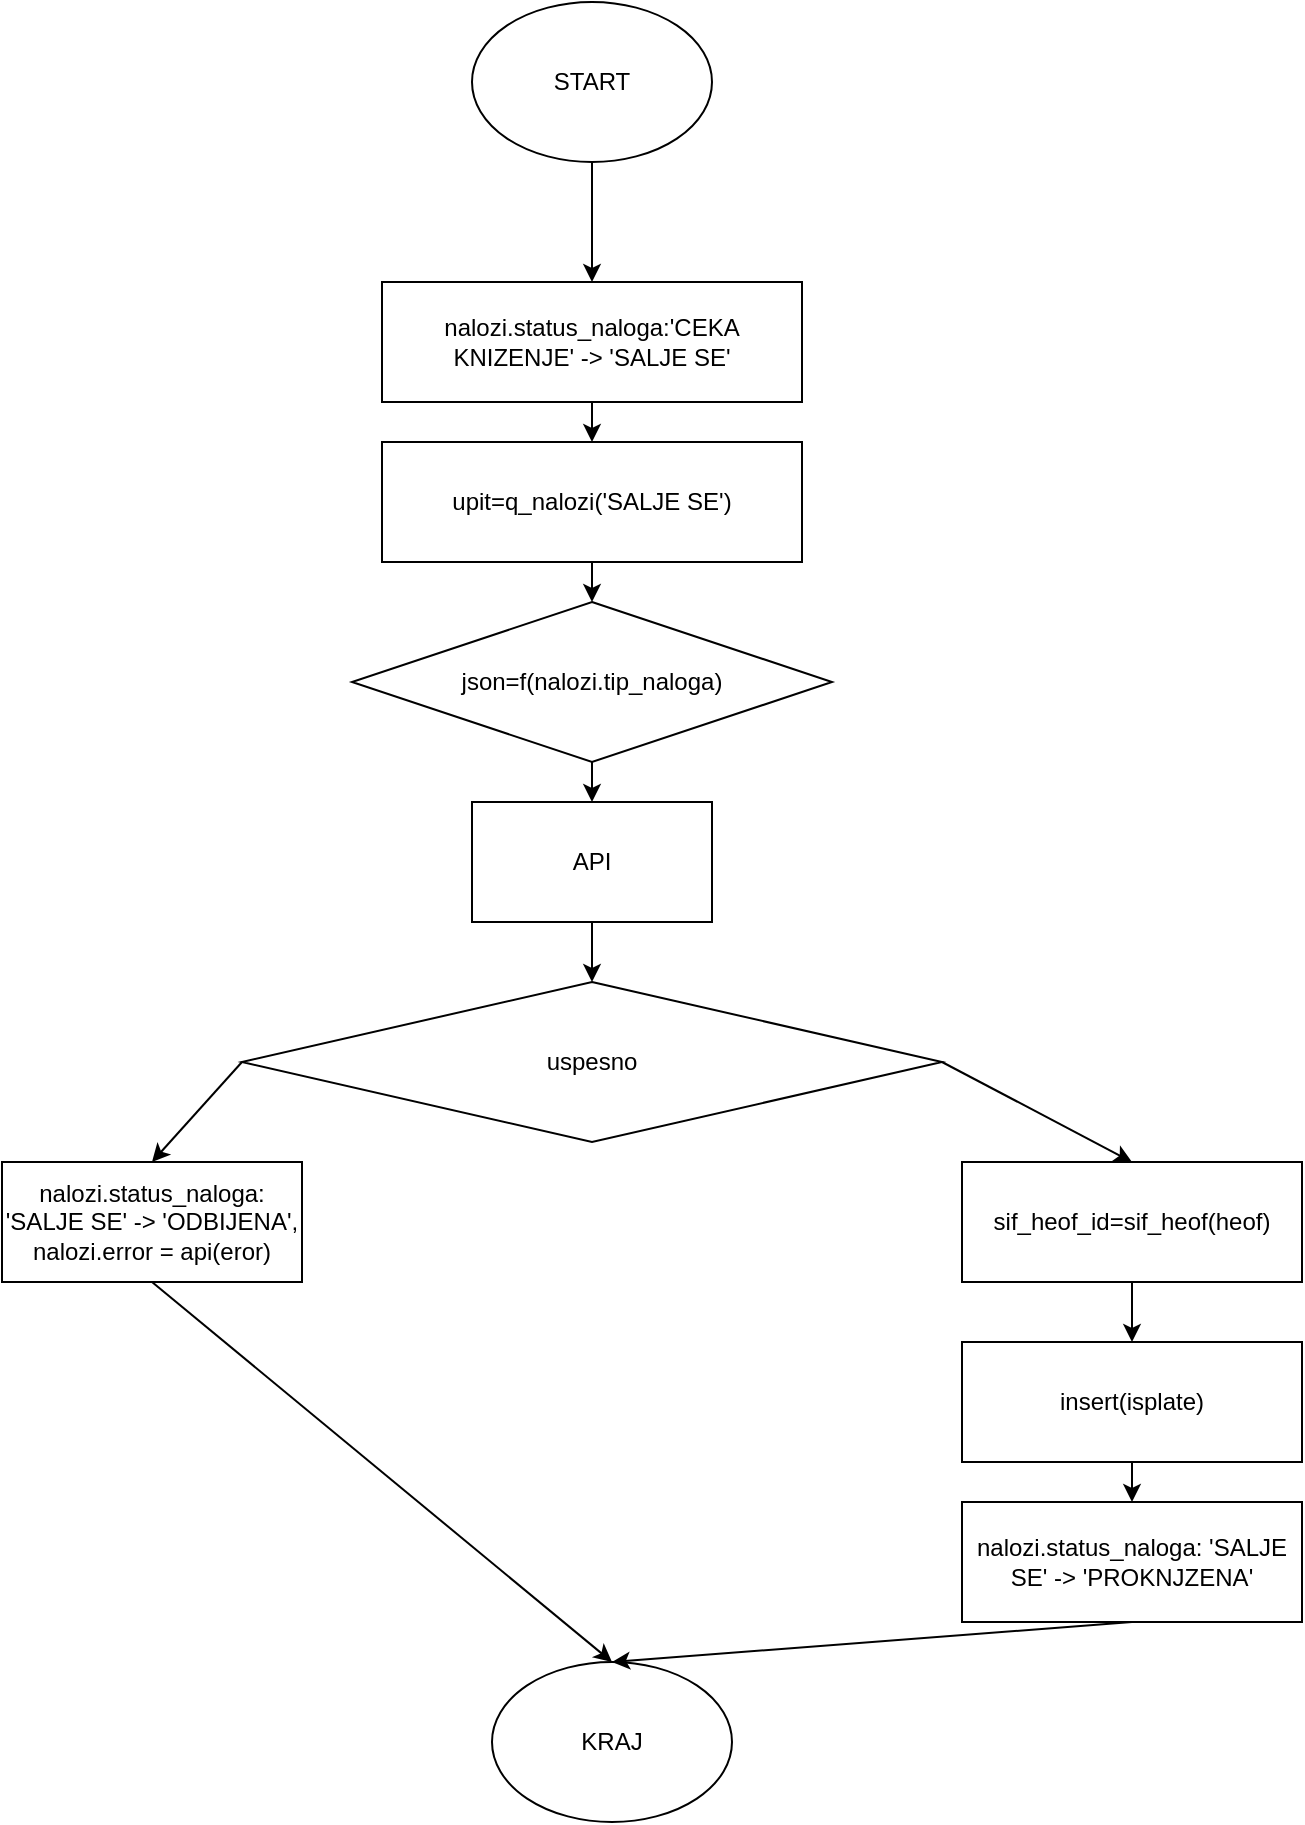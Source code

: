 <mxfile version="20.5.3" type="github">
  <diagram id="013ShaWi0nKcHKu73hQe" name="Page-1">
    <mxGraphModel dx="1622" dy="829" grid="1" gridSize="10" guides="1" tooltips="1" connect="1" arrows="1" fold="1" page="1" pageScale="1" pageWidth="850" pageHeight="1100" math="0" shadow="0">
      <root>
        <mxCell id="0" />
        <mxCell id="1" parent="0" />
        <mxCell id="z0qUzcLH7huREnHgUQ8k-1" value="START" style="ellipse;whiteSpace=wrap;html=1;" parent="1" vertex="1">
          <mxGeometry x="355" y="20" width="120" height="80" as="geometry" />
        </mxCell>
        <mxCell id="z0qUzcLH7huREnHgUQ8k-2" value="nalozi.status_naloga:&#39;CEKA KNIZENJE&#39; -&amp;gt; &#39;SALJE SE&#39;" style="rounded=0;whiteSpace=wrap;html=1;" parent="1" vertex="1">
          <mxGeometry x="310" y="160" width="210" height="60" as="geometry" />
        </mxCell>
        <mxCell id="z0qUzcLH7huREnHgUQ8k-3" value="" style="endArrow=classic;html=1;rounded=0;exitX=0.5;exitY=1;exitDx=0;exitDy=0;entryX=0.5;entryY=0;entryDx=0;entryDy=0;" parent="1" source="z0qUzcLH7huREnHgUQ8k-1" target="z0qUzcLH7huREnHgUQ8k-2" edge="1">
          <mxGeometry width="50" height="50" relative="1" as="geometry">
            <mxPoint x="560" y="80" as="sourcePoint" />
            <mxPoint x="610" y="30" as="targetPoint" />
          </mxGeometry>
        </mxCell>
        <mxCell id="z0qUzcLH7huREnHgUQ8k-4" value="upit=q_nalozi(&#39;SALJE SE&#39;)" style="rounded=0;whiteSpace=wrap;html=1;" parent="1" vertex="1">
          <mxGeometry x="310" y="240" width="210" height="60" as="geometry" />
        </mxCell>
        <mxCell id="z0qUzcLH7huREnHgUQ8k-5" value="json=f(nalozi.tip_naloga)" style="rhombus;whiteSpace=wrap;html=1;" parent="1" vertex="1">
          <mxGeometry x="295" y="320" width="240" height="80" as="geometry" />
        </mxCell>
        <mxCell id="z0qUzcLH7huREnHgUQ8k-6" value="API" style="rounded=0;whiteSpace=wrap;html=1;" parent="1" vertex="1">
          <mxGeometry x="355" y="420" width="120" height="60" as="geometry" />
        </mxCell>
        <mxCell id="z0qUzcLH7huREnHgUQ8k-7" value="uspesno" style="rhombus;whiteSpace=wrap;html=1;" parent="1" vertex="1">
          <mxGeometry x="240" y="510" width="350" height="80" as="geometry" />
        </mxCell>
        <mxCell id="z0qUzcLH7huREnHgUQ8k-8" value="nalozi.status_naloga: &#39;SALJE SE&#39; -&amp;gt; &#39;ODBIJENA&#39;,&lt;br&gt;nalozi.error = api(eror)" style="rounded=0;whiteSpace=wrap;html=1;" parent="1" vertex="1">
          <mxGeometry x="120" y="600" width="150" height="60" as="geometry" />
        </mxCell>
        <mxCell id="z0qUzcLH7huREnHgUQ8k-9" value="sif_heof_id=sif_heof(heof)" style="rounded=0;whiteSpace=wrap;html=1;" parent="1" vertex="1">
          <mxGeometry x="600" y="600" width="170" height="60" as="geometry" />
        </mxCell>
        <mxCell id="z0qUzcLH7huREnHgUQ8k-10" value="insert(isplate)" style="rounded=0;whiteSpace=wrap;html=1;" parent="1" vertex="1">
          <mxGeometry x="600" y="690" width="170" height="60" as="geometry" />
        </mxCell>
        <mxCell id="z0qUzcLH7huREnHgUQ8k-11" value="nalozi.status_naloga: &#39;SALJE SE&#39; -&amp;gt; &#39;PROKNJZENA&#39;" style="rounded=0;whiteSpace=wrap;html=1;" parent="1" vertex="1">
          <mxGeometry x="600" y="770" width="170" height="60" as="geometry" />
        </mxCell>
        <mxCell id="z0qUzcLH7huREnHgUQ8k-13" value="" style="endArrow=classic;html=1;rounded=0;exitX=0.5;exitY=1;exitDx=0;exitDy=0;entryX=0.5;entryY=0;entryDx=0;entryDy=0;" parent="1" source="z0qUzcLH7huREnHgUQ8k-2" target="z0qUzcLH7huREnHgUQ8k-4" edge="1">
          <mxGeometry width="50" height="50" relative="1" as="geometry">
            <mxPoint x="400" y="420" as="sourcePoint" />
            <mxPoint x="450" y="370" as="targetPoint" />
          </mxGeometry>
        </mxCell>
        <mxCell id="z0qUzcLH7huREnHgUQ8k-14" value="" style="endArrow=classic;html=1;rounded=0;exitX=0.5;exitY=1;exitDx=0;exitDy=0;entryX=0.5;entryY=0;entryDx=0;entryDy=0;" parent="1" source="z0qUzcLH7huREnHgUQ8k-4" target="z0qUzcLH7huREnHgUQ8k-5" edge="1">
          <mxGeometry width="50" height="50" relative="1" as="geometry">
            <mxPoint x="400" y="420" as="sourcePoint" />
            <mxPoint x="450" y="370" as="targetPoint" />
          </mxGeometry>
        </mxCell>
        <mxCell id="z0qUzcLH7huREnHgUQ8k-15" value="" style="endArrow=classic;html=1;rounded=0;exitX=0.5;exitY=1;exitDx=0;exitDy=0;entryX=0.5;entryY=0;entryDx=0;entryDy=0;" parent="1" source="z0qUzcLH7huREnHgUQ8k-5" target="z0qUzcLH7huREnHgUQ8k-6" edge="1">
          <mxGeometry width="50" height="50" relative="1" as="geometry">
            <mxPoint x="400" y="420" as="sourcePoint" />
            <mxPoint x="450" y="370" as="targetPoint" />
          </mxGeometry>
        </mxCell>
        <mxCell id="z0qUzcLH7huREnHgUQ8k-16" value="" style="endArrow=classic;html=1;rounded=0;exitX=0.5;exitY=1;exitDx=0;exitDy=0;entryX=0.5;entryY=0;entryDx=0;entryDy=0;" parent="1" source="z0qUzcLH7huREnHgUQ8k-6" target="z0qUzcLH7huREnHgUQ8k-7" edge="1">
          <mxGeometry width="50" height="50" relative="1" as="geometry">
            <mxPoint x="400" y="420" as="sourcePoint" />
            <mxPoint x="450" y="370" as="targetPoint" />
          </mxGeometry>
        </mxCell>
        <mxCell id="z0qUzcLH7huREnHgUQ8k-17" value="KRAJ" style="ellipse;whiteSpace=wrap;html=1;" parent="1" vertex="1">
          <mxGeometry x="365" y="850" width="120" height="80" as="geometry" />
        </mxCell>
        <mxCell id="z0qUzcLH7huREnHgUQ8k-18" value="" style="endArrow=classic;html=1;rounded=0;exitX=1;exitY=0.5;exitDx=0;exitDy=0;entryX=0.5;entryY=0;entryDx=0;entryDy=0;" parent="1" source="z0qUzcLH7huREnHgUQ8k-7" target="z0qUzcLH7huREnHgUQ8k-9" edge="1">
          <mxGeometry width="50" height="50" relative="1" as="geometry">
            <mxPoint x="400" y="750" as="sourcePoint" />
            <mxPoint x="450" y="700" as="targetPoint" />
          </mxGeometry>
        </mxCell>
        <mxCell id="z0qUzcLH7huREnHgUQ8k-19" value="" style="endArrow=classic;html=1;rounded=0;exitX=0.5;exitY=1;exitDx=0;exitDy=0;" parent="1" source="z0qUzcLH7huREnHgUQ8k-9" target="z0qUzcLH7huREnHgUQ8k-10" edge="1">
          <mxGeometry width="50" height="50" relative="1" as="geometry">
            <mxPoint x="400" y="750" as="sourcePoint" />
            <mxPoint x="450" y="700" as="targetPoint" />
          </mxGeometry>
        </mxCell>
        <mxCell id="z0qUzcLH7huREnHgUQ8k-20" value="" style="endArrow=classic;html=1;rounded=0;exitX=0.5;exitY=1;exitDx=0;exitDy=0;entryX=0.5;entryY=0;entryDx=0;entryDy=0;" parent="1" source="z0qUzcLH7huREnHgUQ8k-10" target="z0qUzcLH7huREnHgUQ8k-11" edge="1">
          <mxGeometry width="50" height="50" relative="1" as="geometry">
            <mxPoint x="400" y="750" as="sourcePoint" />
            <mxPoint x="450" y="700" as="targetPoint" />
          </mxGeometry>
        </mxCell>
        <mxCell id="z0qUzcLH7huREnHgUQ8k-21" value="" style="endArrow=classic;html=1;rounded=0;exitX=0.5;exitY=1;exitDx=0;exitDy=0;entryX=0.5;entryY=0;entryDx=0;entryDy=0;" parent="1" source="z0qUzcLH7huREnHgUQ8k-11" target="z0qUzcLH7huREnHgUQ8k-17" edge="1">
          <mxGeometry width="50" height="50" relative="1" as="geometry">
            <mxPoint x="400" y="750" as="sourcePoint" />
            <mxPoint x="450" y="700" as="targetPoint" />
          </mxGeometry>
        </mxCell>
        <mxCell id="z0qUzcLH7huREnHgUQ8k-22" value="" style="endArrow=classic;html=1;rounded=0;exitX=0;exitY=0.5;exitDx=0;exitDy=0;entryX=0.5;entryY=0;entryDx=0;entryDy=0;" parent="1" source="z0qUzcLH7huREnHgUQ8k-7" target="z0qUzcLH7huREnHgUQ8k-8" edge="1">
          <mxGeometry width="50" height="50" relative="1" as="geometry">
            <mxPoint x="400" y="750" as="sourcePoint" />
            <mxPoint x="450" y="700" as="targetPoint" />
          </mxGeometry>
        </mxCell>
        <mxCell id="z0qUzcLH7huREnHgUQ8k-23" value="" style="endArrow=classic;html=1;rounded=0;exitX=0.5;exitY=1;exitDx=0;exitDy=0;entryX=0.5;entryY=0;entryDx=0;entryDy=0;" parent="1" source="z0qUzcLH7huREnHgUQ8k-8" target="z0qUzcLH7huREnHgUQ8k-17" edge="1">
          <mxGeometry width="50" height="50" relative="1" as="geometry">
            <mxPoint x="400" y="750" as="sourcePoint" />
            <mxPoint x="450" y="700" as="targetPoint" />
          </mxGeometry>
        </mxCell>
      </root>
    </mxGraphModel>
  </diagram>
</mxfile>
